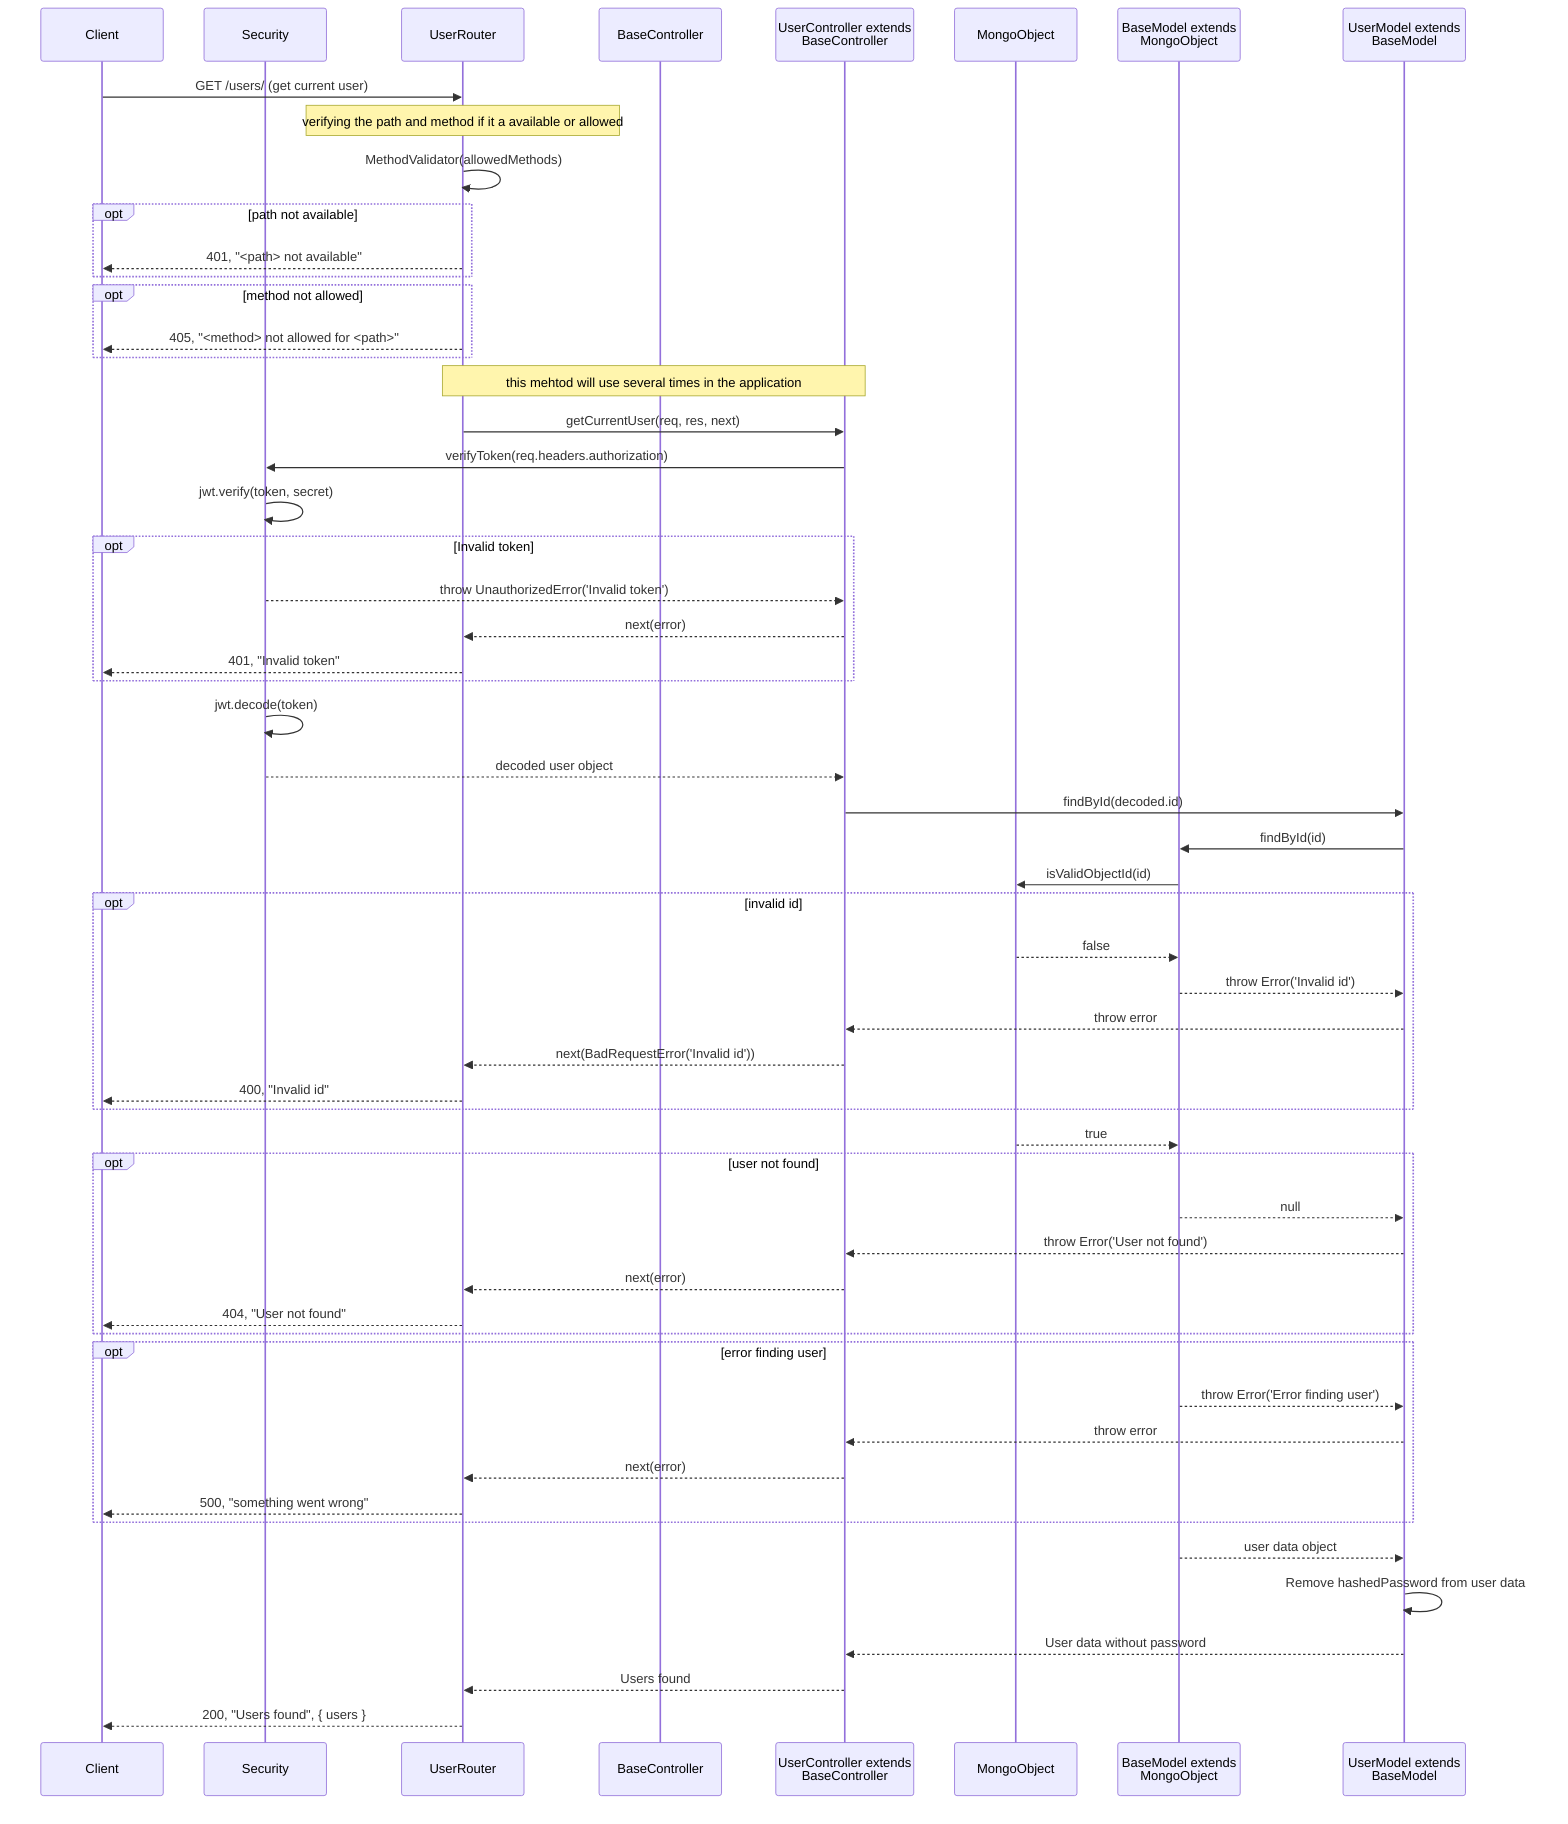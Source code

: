 sequenceDiagram
    participant Client
    participant Sec as Security
    participant UserRouter as UserRouter
    participant BaseCont as BaseController
    participant UserCont as UserController extends<br> BaseController
    participant Mongo as MongoObject
    participant BaseModel as BaseModel extends<br> MongoObject
    participant Model as UserModel extends<br> BaseModel

    %% Get User
    Client->>UserRouter: GET /users/ (get current user)
    Note over UserRouter : verifying the path and method if it a available or allowed
    UserRouter->>UserRouter: MethodValidator(allowedMethods)
    opt path not available
        UserRouter-->>Client: 401, "<path> not available"
    end
    opt method not allowed
        UserRouter-->>Client: 405, "<method> not allowed for <path>"
    end
    Note over UserRouter, UserCont : this mehtod will use several times in the application
    UserRouter->>UserCont: getCurrentUser(req, res, next)
    UserCont->>Sec: verifyToken(req.headers.authorization)
    Sec->>Sec: jwt.verify(token, secret)
    opt Invalid token
        Sec-->>UserCont: throw UnauthorizedError('Invalid token')
        UserCont-->>UserRouter: next(error)
        UserRouter-->>Client: 401, "Invalid token"
    end
    Sec->>Sec: jwt.decode(token)
    Sec-->>UserCont: decoded user object
    UserCont->>Model: findById(decoded.id)
    Model->>BaseModel: findById(id)
    BaseModel->>Mongo: isValidObjectId(id)
    opt invalid id
        Mongo-->>BaseModel: false
        BaseModel-->>Model: throw Error('Invalid id')
        Model-->>UserCont: throw error
        UserCont-->>UserRouter: next(BadRequestError('Invalid id'))
        UserRouter-->>Client: 400, "Invalid id"
    end
    Mongo-->>BaseModel: true
    opt user not found
        BaseModel-->>Model: null
        Model-->>UserCont: throw Error('User not found')
        UserCont-->>UserRouter: next(error)
        UserRouter-->>Client: 404, "User not found"
    end
    opt error finding user
        BaseModel-->>Model: throw Error('Error finding user')
        Model-->>UserCont: throw error
        UserCont-->>UserRouter: next(error)
        UserRouter-->>Client: 500, "something went wrong"
    end
    BaseModel-->>Model: user data object
    Model->>Model: Remove hashedPassword from user data
    Model-->>UserCont: User data without password
    UserCont-->>UserRouter: Users found
    UserRouter-->>Client: 200, "Users found", { users }